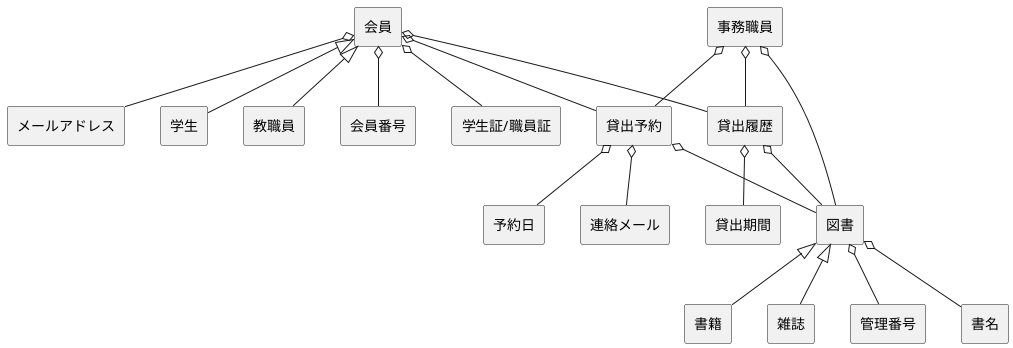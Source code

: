 @startuml 図書館ドメインモデル
skinparam componentStyle rectangle

[会員] <|-- [学生]
[会員] <|-- [教職員]
[会員] o-- [会員番号]


[会員] o-- [貸出履歴]
[会員] o-- [貸出予約]

[貸出履歴] o-- [図書]
[貸出予約] o-- [図書]

[図書] <|-- [書籍]
[図書] <|-- [雑誌]
[図書] o-- [管理番号]
[図書] o-- [書名]


[貸出履歴] o-- [貸出期間]

[貸出予約] o-- [予約日]
[貸出予約] o-- [連絡メール]

[会員] o-- [学生証/職員証]
[会員] o-- [メールアドレス]

[事務職員] o-- [貸出履歴]
[事務職員] o-- [貸出予約]
[事務職員] o-- [図書]


' 制約

@enduml